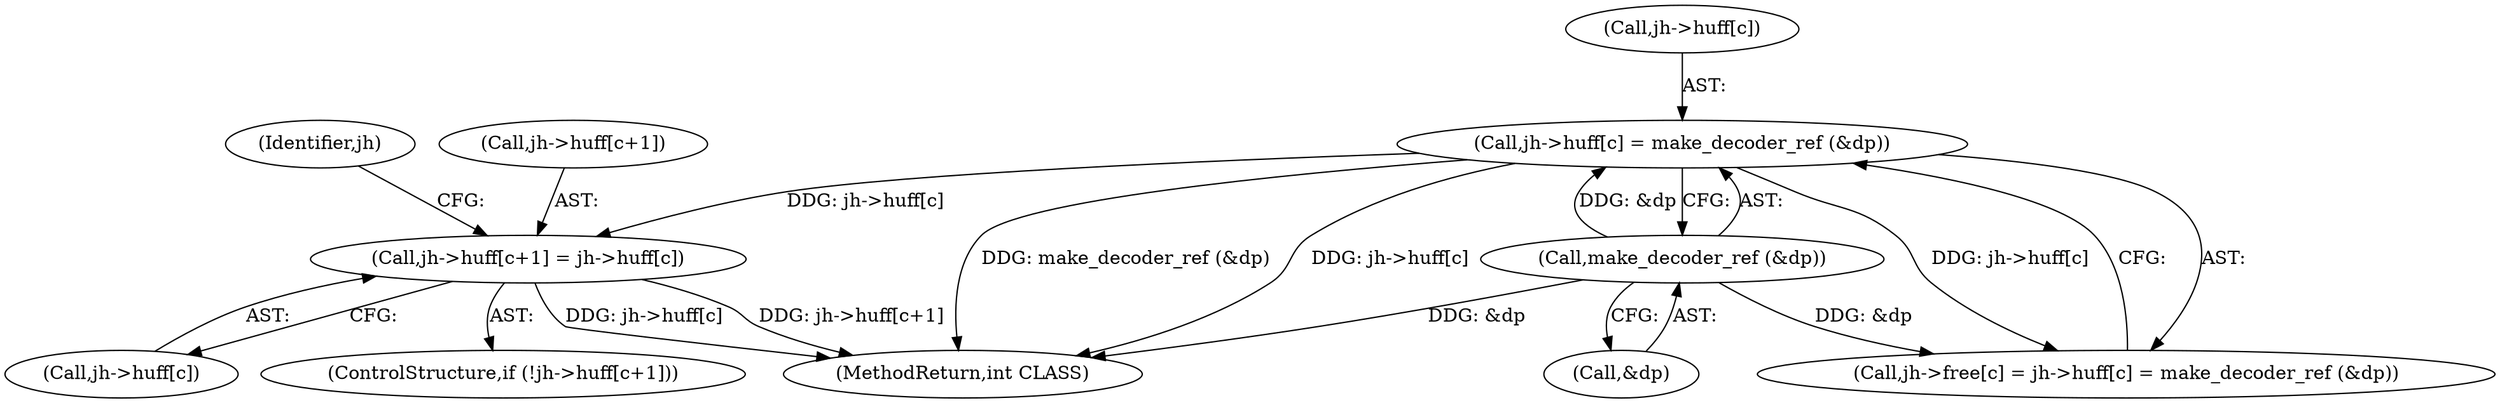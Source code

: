 digraph "0_rawstudio_983bda1f0fa5fa86884381208274198a620f006e@pointer" {
"1000350" [label="(Call,jh->huff[c+1] = jh->huff[c])"];
"1000280" [label="(Call,jh->huff[c] = make_decoder_ref (&dp))"];
"1000286" [label="(Call,make_decoder_ref (&dp))"];
"1000281" [label="(Call,jh->huff[c])"];
"1000350" [label="(Call,jh->huff[c+1] = jh->huff[c])"];
"1000286" [label="(Call,make_decoder_ref (&dp))"];
"1000287" [label="(Call,&dp)"];
"1000365" [label="(Identifier,jh)"];
"1000280" [label="(Call,jh->huff[c] = make_decoder_ref (&dp))"];
"1000351" [label="(Call,jh->huff[c+1])"];
"1000358" [label="(Call,jh->huff[c])"];
"1000418" [label="(MethodReturn,int CLASS)"];
"1000274" [label="(Call,jh->free[c] = jh->huff[c] = make_decoder_ref (&dp))"];
"1000341" [label="(ControlStructure,if (!jh->huff[c+1]))"];
"1000350" -> "1000341"  [label="AST: "];
"1000350" -> "1000358"  [label="CFG: "];
"1000351" -> "1000350"  [label="AST: "];
"1000358" -> "1000350"  [label="AST: "];
"1000365" -> "1000350"  [label="CFG: "];
"1000350" -> "1000418"  [label="DDG: jh->huff[c+1]"];
"1000350" -> "1000418"  [label="DDG: jh->huff[c]"];
"1000280" -> "1000350"  [label="DDG: jh->huff[c]"];
"1000280" -> "1000274"  [label="AST: "];
"1000280" -> "1000286"  [label="CFG: "];
"1000281" -> "1000280"  [label="AST: "];
"1000286" -> "1000280"  [label="AST: "];
"1000274" -> "1000280"  [label="CFG: "];
"1000280" -> "1000418"  [label="DDG: make_decoder_ref (&dp)"];
"1000280" -> "1000418"  [label="DDG: jh->huff[c]"];
"1000280" -> "1000274"  [label="DDG: jh->huff[c]"];
"1000286" -> "1000280"  [label="DDG: &dp"];
"1000286" -> "1000287"  [label="CFG: "];
"1000287" -> "1000286"  [label="AST: "];
"1000286" -> "1000418"  [label="DDG: &dp"];
"1000286" -> "1000274"  [label="DDG: &dp"];
}
